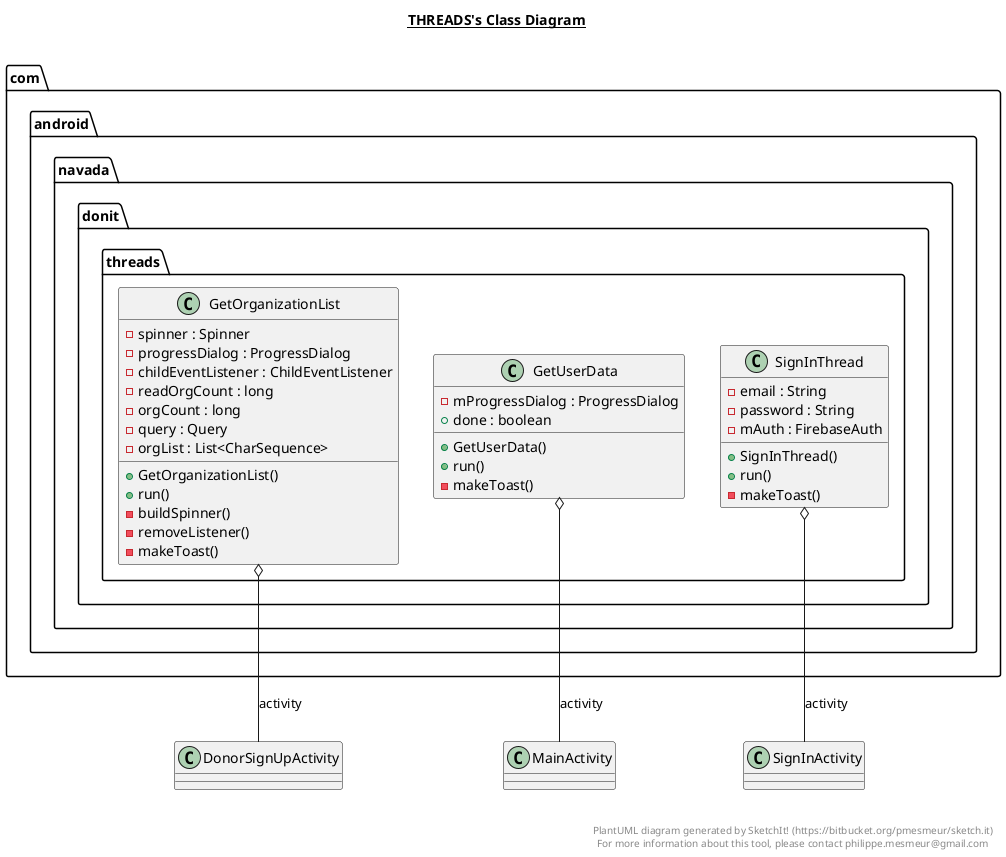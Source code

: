 @startuml

title __THREADS's Class Diagram__\n

  package com.android.navada.donit {
    package com.android.navada.donit.threads {
      class GetOrganizationList {
          - spinner : Spinner
          - progressDialog : ProgressDialog
          - childEventListener : ChildEventListener
          - readOrgCount : long
          - orgCount : long
          - query : Query
          - orgList : List<CharSequence>
          + GetOrganizationList()
          + run()
          - buildSpinner()
          - removeListener()
          - makeToast()
      }
    }
  }
  

  package com.android.navada.donit {
    package com.android.navada.donit.threads {
      class GetUserData {
          - mProgressDialog : ProgressDialog
          + done : boolean
          + GetUserData()
          + run()
          - makeToast()
      }
    }
  }
  

  package com.android.navada.donit {
    package com.android.navada.donit.threads {
      class SignInThread {
          - email : String
          - password : String
          - mAuth : FirebaseAuth
          + SignInThread()
          + run()
          - makeToast()
      }
    }
  }
  

  GetOrganizationList o-- DonorSignUpActivity : activity
  GetUserData o-- MainActivity : activity
  SignInThread o-- SignInActivity : activity


right footer


PlantUML diagram generated by SketchIt! (https://bitbucket.org/pmesmeur/sketch.it)
For more information about this tool, please contact philippe.mesmeur@gmail.com
endfooter

@enduml
